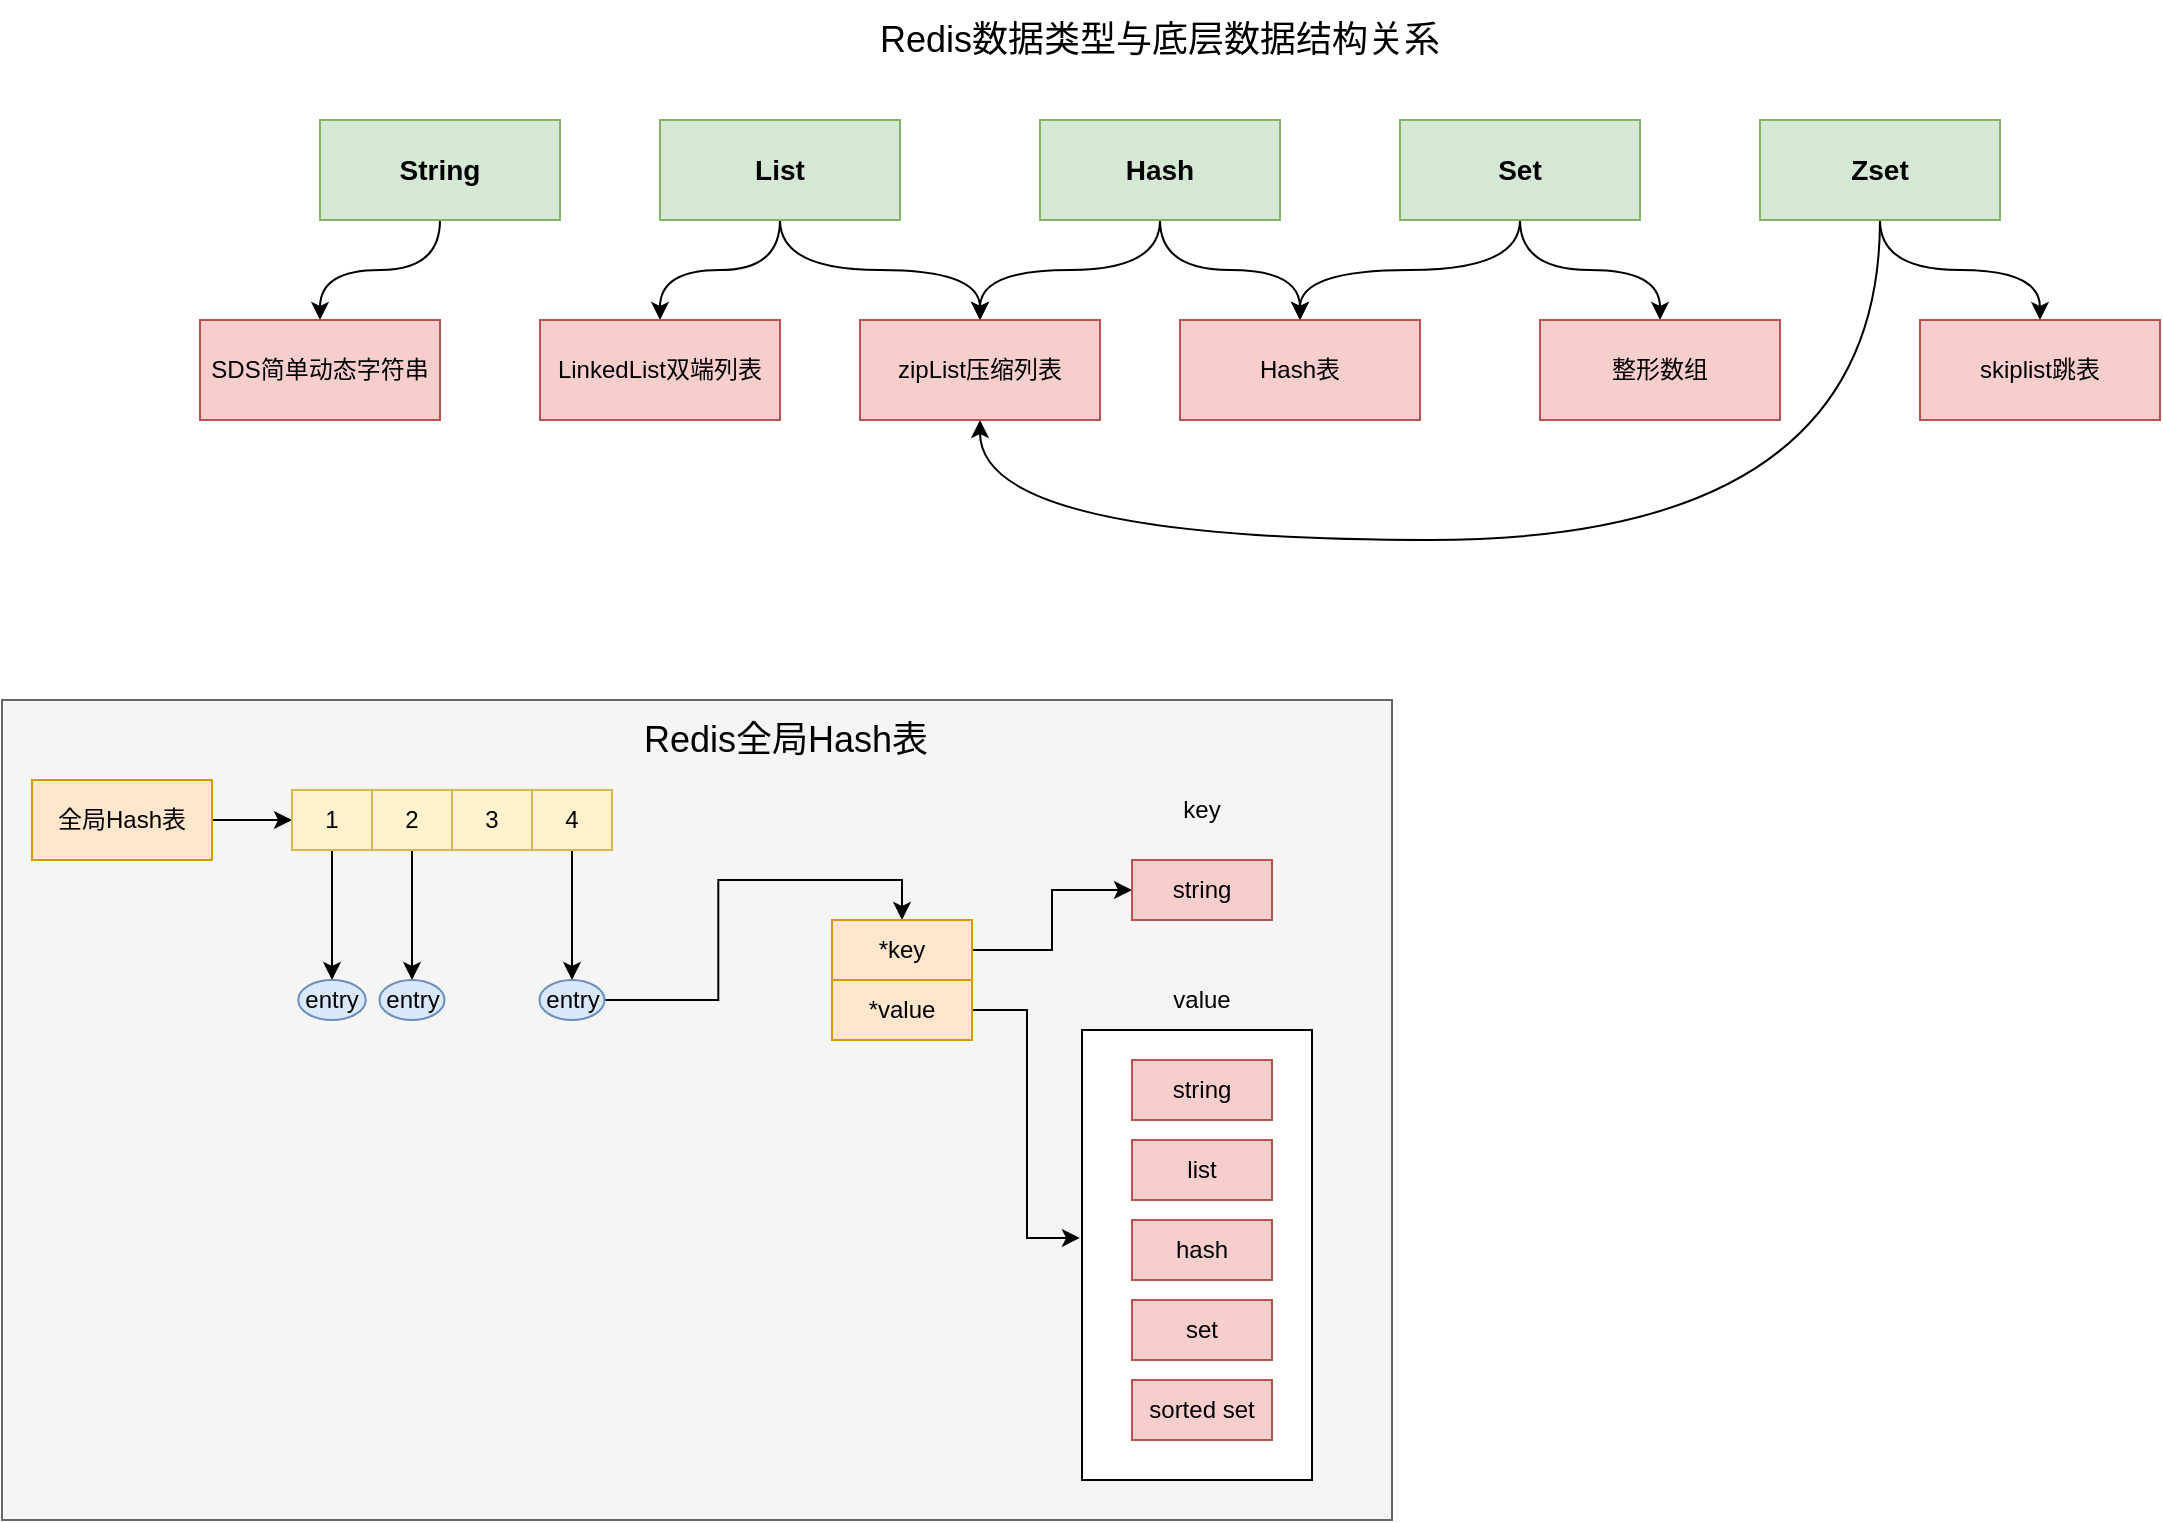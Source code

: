 <mxfile version="14.2.4" type="github">
  <diagram id="rHR57I6DLGnxftyuOtbe" name="Page-1">
    <mxGraphModel dx="1708" dy="1760" grid="1" gridSize="10" guides="1" tooltips="1" connect="1" arrows="1" fold="1" page="1" pageScale="1" pageWidth="827" pageHeight="1169" math="0" shadow="0">
      <root>
        <mxCell id="0" />
        <mxCell id="1" parent="0" />
        <mxCell id="DV7GeYdOk8mDye4ZN2CC-62" value="" style="verticalLabelPosition=bottom;verticalAlign=top;html=1;shape=mxgraph.basic.rect;fillColor2=none;strokeWidth=1;size=20;indent=5;fillColor=#f5f5f5;strokeColor=#666666;fontColor=#333333;" vertex="1" parent="1">
          <mxGeometry x="-175" y="150" width="695" height="410" as="geometry" />
        </mxCell>
        <mxCell id="DV7GeYdOk8mDye4ZN2CC-59" value="" style="verticalLabelPosition=bottom;verticalAlign=top;html=1;shape=mxgraph.basic.rect;fillColor2=none;strokeWidth=1;size=20;indent=5;" vertex="1" parent="1">
          <mxGeometry x="365" y="315" width="115" height="225" as="geometry" />
        </mxCell>
        <mxCell id="DV7GeYdOk8mDye4ZN2CC-16" style="edgeStyle=orthogonalEdgeStyle;curved=1;rounded=0;orthogonalLoop=1;jettySize=auto;html=1;entryX=0.5;entryY=0;entryDx=0;entryDy=0;" edge="1" parent="1" source="DV7GeYdOk8mDye4ZN2CC-1" target="DV7GeYdOk8mDye4ZN2CC-6">
          <mxGeometry relative="1" as="geometry" />
        </mxCell>
        <mxCell id="DV7GeYdOk8mDye4ZN2CC-1" value="&lt;b&gt;&lt;font style=&quot;font-size: 14px&quot;&gt;String&lt;/font&gt;&lt;/b&gt;" style="rounded=0;whiteSpace=wrap;html=1;fillColor=#d5e8d4;strokeColor=#82b366;" vertex="1" parent="1">
          <mxGeometry x="-16" y="-140" width="120" height="50" as="geometry" />
        </mxCell>
        <mxCell id="DV7GeYdOk8mDye4ZN2CC-17" style="edgeStyle=orthogonalEdgeStyle;curved=1;rounded=0;orthogonalLoop=1;jettySize=auto;html=1;entryX=0.5;entryY=0;entryDx=0;entryDy=0;" edge="1" parent="1" source="DV7GeYdOk8mDye4ZN2CC-2" target="DV7GeYdOk8mDye4ZN2CC-7">
          <mxGeometry relative="1" as="geometry" />
        </mxCell>
        <mxCell id="DV7GeYdOk8mDye4ZN2CC-18" style="edgeStyle=orthogonalEdgeStyle;curved=1;rounded=0;orthogonalLoop=1;jettySize=auto;html=1;entryX=0.5;entryY=0;entryDx=0;entryDy=0;" edge="1" parent="1" source="DV7GeYdOk8mDye4ZN2CC-2" target="DV7GeYdOk8mDye4ZN2CC-8">
          <mxGeometry relative="1" as="geometry" />
        </mxCell>
        <mxCell id="DV7GeYdOk8mDye4ZN2CC-2" value="&lt;font style=&quot;font-size: 14px&quot;&gt;&lt;b&gt;List&lt;/b&gt;&lt;/font&gt;" style="rounded=0;whiteSpace=wrap;html=1;fillColor=#d5e8d4;strokeColor=#82b366;" vertex="1" parent="1">
          <mxGeometry x="154" y="-140" width="120" height="50" as="geometry" />
        </mxCell>
        <mxCell id="DV7GeYdOk8mDye4ZN2CC-19" style="edgeStyle=orthogonalEdgeStyle;curved=1;rounded=0;orthogonalLoop=1;jettySize=auto;html=1;" edge="1" parent="1" source="DV7GeYdOk8mDye4ZN2CC-3" target="DV7GeYdOk8mDye4ZN2CC-9">
          <mxGeometry relative="1" as="geometry" />
        </mxCell>
        <mxCell id="DV7GeYdOk8mDye4ZN2CC-20" style="edgeStyle=orthogonalEdgeStyle;curved=1;rounded=0;orthogonalLoop=1;jettySize=auto;html=1;" edge="1" parent="1" source="DV7GeYdOk8mDye4ZN2CC-3" target="DV7GeYdOk8mDye4ZN2CC-8">
          <mxGeometry relative="1" as="geometry" />
        </mxCell>
        <mxCell id="DV7GeYdOk8mDye4ZN2CC-3" value="&lt;font style=&quot;font-size: 14px&quot;&gt;&lt;b&gt;Hash&lt;/b&gt;&lt;/font&gt;" style="rounded=0;whiteSpace=wrap;html=1;fillColor=#d5e8d4;strokeColor=#82b366;" vertex="1" parent="1">
          <mxGeometry x="344" y="-140" width="120" height="50" as="geometry" />
        </mxCell>
        <mxCell id="DV7GeYdOk8mDye4ZN2CC-21" style="edgeStyle=orthogonalEdgeStyle;curved=1;rounded=0;orthogonalLoop=1;jettySize=auto;html=1;entryX=0.5;entryY=0;entryDx=0;entryDy=0;" edge="1" parent="1" source="DV7GeYdOk8mDye4ZN2CC-4" target="DV7GeYdOk8mDye4ZN2CC-9">
          <mxGeometry relative="1" as="geometry" />
        </mxCell>
        <mxCell id="DV7GeYdOk8mDye4ZN2CC-22" style="edgeStyle=orthogonalEdgeStyle;curved=1;rounded=0;orthogonalLoop=1;jettySize=auto;html=1;entryX=0.5;entryY=0;entryDx=0;entryDy=0;" edge="1" parent="1" source="DV7GeYdOk8mDye4ZN2CC-4" target="DV7GeYdOk8mDye4ZN2CC-10">
          <mxGeometry relative="1" as="geometry" />
        </mxCell>
        <mxCell id="DV7GeYdOk8mDye4ZN2CC-4" value="&lt;font style=&quot;font-size: 14px&quot;&gt;&lt;b&gt;Set&lt;/b&gt;&lt;/font&gt;" style="rounded=0;whiteSpace=wrap;html=1;fillColor=#d5e8d4;strokeColor=#82b366;" vertex="1" parent="1">
          <mxGeometry x="524" y="-140" width="120" height="50" as="geometry" />
        </mxCell>
        <mxCell id="DV7GeYdOk8mDye4ZN2CC-23" style="edgeStyle=orthogonalEdgeStyle;curved=1;rounded=0;orthogonalLoop=1;jettySize=auto;html=1;entryX=0.5;entryY=0;entryDx=0;entryDy=0;" edge="1" parent="1" source="DV7GeYdOk8mDye4ZN2CC-5" target="DV7GeYdOk8mDye4ZN2CC-11">
          <mxGeometry relative="1" as="geometry" />
        </mxCell>
        <mxCell id="DV7GeYdOk8mDye4ZN2CC-24" style="edgeStyle=orthogonalEdgeStyle;curved=1;rounded=0;orthogonalLoop=1;jettySize=auto;html=1;entryX=0.5;entryY=1;entryDx=0;entryDy=0;exitX=0.5;exitY=1;exitDx=0;exitDy=0;" edge="1" parent="1" source="DV7GeYdOk8mDye4ZN2CC-5" target="DV7GeYdOk8mDye4ZN2CC-8">
          <mxGeometry relative="1" as="geometry">
            <mxPoint x="314" y="20" as="targetPoint" />
            <Array as="points">
              <mxPoint x="764" y="70" />
              <mxPoint x="314" y="70" />
            </Array>
          </mxGeometry>
        </mxCell>
        <mxCell id="DV7GeYdOk8mDye4ZN2CC-5" value="&lt;font style=&quot;font-size: 14px&quot;&gt;&lt;b&gt;Zset&lt;/b&gt;&lt;/font&gt;" style="rounded=0;whiteSpace=wrap;html=1;fillColor=#d5e8d4;strokeColor=#82b366;" vertex="1" parent="1">
          <mxGeometry x="704" y="-140" width="120" height="50" as="geometry" />
        </mxCell>
        <mxCell id="DV7GeYdOk8mDye4ZN2CC-6" value="SDS简单动态字符串" style="rounded=0;whiteSpace=wrap;html=1;fillColor=#f8cecc;strokeColor=#b85450;" vertex="1" parent="1">
          <mxGeometry x="-76" y="-40" width="120" height="50" as="geometry" />
        </mxCell>
        <mxCell id="DV7GeYdOk8mDye4ZN2CC-7" value="LinkedList双端列表" style="rounded=0;whiteSpace=wrap;html=1;fillColor=#f8cecc;strokeColor=#b85450;" vertex="1" parent="1">
          <mxGeometry x="94" y="-40" width="120" height="50" as="geometry" />
        </mxCell>
        <mxCell id="DV7GeYdOk8mDye4ZN2CC-8" value="zipList压缩列表" style="rounded=0;whiteSpace=wrap;html=1;fillColor=#f8cecc;strokeColor=#b85450;" vertex="1" parent="1">
          <mxGeometry x="254" y="-40" width="120" height="50" as="geometry" />
        </mxCell>
        <mxCell id="DV7GeYdOk8mDye4ZN2CC-9" value="Hash表" style="rounded=0;whiteSpace=wrap;html=1;fillColor=#f8cecc;strokeColor=#b85450;" vertex="1" parent="1">
          <mxGeometry x="414" y="-40" width="120" height="50" as="geometry" />
        </mxCell>
        <mxCell id="DV7GeYdOk8mDye4ZN2CC-10" value="整形数组" style="rounded=0;whiteSpace=wrap;html=1;fillColor=#f8cecc;strokeColor=#b85450;" vertex="1" parent="1">
          <mxGeometry x="594" y="-40" width="120" height="50" as="geometry" />
        </mxCell>
        <mxCell id="DV7GeYdOk8mDye4ZN2CC-11" value="skiplist跳表" style="rounded=0;whiteSpace=wrap;html=1;fillColor=#f8cecc;strokeColor=#b85450;" vertex="1" parent="1">
          <mxGeometry x="784" y="-40" width="120" height="50" as="geometry" />
        </mxCell>
        <mxCell id="DV7GeYdOk8mDye4ZN2CC-25" value="&lt;font style=&quot;font-size: 18px&quot;&gt;Redis数据类型与底层数据结构关系&lt;/font&gt;" style="text;html=1;strokeColor=none;fillColor=none;align=center;verticalAlign=middle;whiteSpace=wrap;rounded=0;" vertex="1" parent="1">
          <mxGeometry x="259" y="-200" width="290" height="40" as="geometry" />
        </mxCell>
        <mxCell id="DV7GeYdOk8mDye4ZN2CC-35" style="edgeStyle=orthogonalEdgeStyle;rounded=0;orthogonalLoop=1;jettySize=auto;html=1;entryX=0;entryY=0.5;entryDx=0;entryDy=0;" edge="1" parent="1" source="DV7GeYdOk8mDye4ZN2CC-27" target="DV7GeYdOk8mDye4ZN2CC-30">
          <mxGeometry relative="1" as="geometry" />
        </mxCell>
        <mxCell id="DV7GeYdOk8mDye4ZN2CC-27" value="全局Hash表" style="rounded=0;whiteSpace=wrap;html=1;fillColor=#ffe6cc;strokeColor=#d79b00;" vertex="1" parent="1">
          <mxGeometry x="-160" y="190" width="90" height="40" as="geometry" />
        </mxCell>
        <mxCell id="DV7GeYdOk8mDye4ZN2CC-37" value="" style="edgeStyle=orthogonalEdgeStyle;rounded=0;orthogonalLoop=1;jettySize=auto;html=1;" edge="1" parent="1" source="DV7GeYdOk8mDye4ZN2CC-30">
          <mxGeometry relative="1" as="geometry">
            <mxPoint x="-10" y="290" as="targetPoint" />
          </mxGeometry>
        </mxCell>
        <mxCell id="DV7GeYdOk8mDye4ZN2CC-30" value="1" style="rounded=0;whiteSpace=wrap;html=1;fillColor=#fff2cc;strokeColor=#d6b656;" vertex="1" parent="1">
          <mxGeometry x="-30" y="195" width="40" height="30" as="geometry" />
        </mxCell>
        <mxCell id="DV7GeYdOk8mDye4ZN2CC-42" value="" style="edgeStyle=orthogonalEdgeStyle;rounded=0;orthogonalLoop=1;jettySize=auto;html=1;" edge="1" parent="1" source="DV7GeYdOk8mDye4ZN2CC-31" target="DV7GeYdOk8mDye4ZN2CC-41">
          <mxGeometry relative="1" as="geometry" />
        </mxCell>
        <mxCell id="DV7GeYdOk8mDye4ZN2CC-31" value="2" style="rounded=0;whiteSpace=wrap;html=1;fillColor=#fff2cc;strokeColor=#d6b656;" vertex="1" parent="1">
          <mxGeometry x="10" y="195" width="40" height="30" as="geometry" />
        </mxCell>
        <mxCell id="DV7GeYdOk8mDye4ZN2CC-32" value="3" style="rounded=0;whiteSpace=wrap;html=1;fillColor=#fff2cc;strokeColor=#d6b656;" vertex="1" parent="1">
          <mxGeometry x="50" y="195" width="40" height="30" as="geometry" />
        </mxCell>
        <mxCell id="DV7GeYdOk8mDye4ZN2CC-44" value="" style="edgeStyle=orthogonalEdgeStyle;rounded=0;orthogonalLoop=1;jettySize=auto;html=1;" edge="1" parent="1" source="DV7GeYdOk8mDye4ZN2CC-33" target="DV7GeYdOk8mDye4ZN2CC-43">
          <mxGeometry relative="1" as="geometry" />
        </mxCell>
        <mxCell id="DV7GeYdOk8mDye4ZN2CC-33" value="4" style="rounded=0;whiteSpace=wrap;html=1;fillColor=#fff2cc;strokeColor=#d6b656;" vertex="1" parent="1">
          <mxGeometry x="90" y="195" width="40" height="30" as="geometry" />
        </mxCell>
        <mxCell id="DV7GeYdOk8mDye4ZN2CC-38" value="entry" style="ellipse;whiteSpace=wrap;html=1;fillColor=#dae8fc;strokeColor=#6c8ebf;" vertex="1" parent="1">
          <mxGeometry x="-26.87" y="290" width="33.75" height="20" as="geometry" />
        </mxCell>
        <mxCell id="DV7GeYdOk8mDye4ZN2CC-41" value="entry" style="ellipse;whiteSpace=wrap;html=1;fillColor=#dae8fc;strokeColor=#6c8ebf;" vertex="1" parent="1">
          <mxGeometry x="13.75" y="290" width="32.5" height="20" as="geometry" />
        </mxCell>
        <mxCell id="DV7GeYdOk8mDye4ZN2CC-47" style="edgeStyle=orthogonalEdgeStyle;rounded=0;orthogonalLoop=1;jettySize=auto;html=1;entryX=0.5;entryY=0;entryDx=0;entryDy=0;" edge="1" parent="1" source="DV7GeYdOk8mDye4ZN2CC-43" target="DV7GeYdOk8mDye4ZN2CC-45">
          <mxGeometry relative="1" as="geometry" />
        </mxCell>
        <mxCell id="DV7GeYdOk8mDye4ZN2CC-43" value="entry" style="ellipse;whiteSpace=wrap;html=1;fillColor=#dae8fc;strokeColor=#6c8ebf;" vertex="1" parent="1">
          <mxGeometry x="93.75" y="290" width="32.5" height="20" as="geometry" />
        </mxCell>
        <mxCell id="DV7GeYdOk8mDye4ZN2CC-51" style="edgeStyle=orthogonalEdgeStyle;rounded=0;orthogonalLoop=1;jettySize=auto;html=1;entryX=0;entryY=0.5;entryDx=0;entryDy=0;" edge="1" parent="1" source="DV7GeYdOk8mDye4ZN2CC-45" target="DV7GeYdOk8mDye4ZN2CC-49">
          <mxGeometry relative="1" as="geometry" />
        </mxCell>
        <mxCell id="DV7GeYdOk8mDye4ZN2CC-45" value="*key" style="rounded=0;whiteSpace=wrap;html=1;fillColor=#ffe6cc;strokeColor=#d79b00;" vertex="1" parent="1">
          <mxGeometry x="240" y="260" width="70" height="30" as="geometry" />
        </mxCell>
        <mxCell id="DV7GeYdOk8mDye4ZN2CC-60" style="edgeStyle=orthogonalEdgeStyle;rounded=0;orthogonalLoop=1;jettySize=auto;html=1;entryX=-0.009;entryY=0.462;entryDx=0;entryDy=0;entryPerimeter=0;" edge="1" parent="1" source="DV7GeYdOk8mDye4ZN2CC-46" target="DV7GeYdOk8mDye4ZN2CC-59">
          <mxGeometry relative="1" as="geometry" />
        </mxCell>
        <mxCell id="DV7GeYdOk8mDye4ZN2CC-46" value="*value" style="rounded=0;whiteSpace=wrap;html=1;fillColor=#ffe6cc;strokeColor=#d79b00;" vertex="1" parent="1">
          <mxGeometry x="240" y="290" width="70" height="30" as="geometry" />
        </mxCell>
        <mxCell id="DV7GeYdOk8mDye4ZN2CC-49" value="string" style="rounded=0;whiteSpace=wrap;html=1;fillColor=#f8cecc;strokeColor=#b85450;" vertex="1" parent="1">
          <mxGeometry x="390" y="230" width="70" height="30" as="geometry" />
        </mxCell>
        <mxCell id="DV7GeYdOk8mDye4ZN2CC-53" value="string" style="rounded=0;whiteSpace=wrap;html=1;fillColor=#f8cecc;strokeColor=#b85450;" vertex="1" parent="1">
          <mxGeometry x="390" y="330" width="70" height="30" as="geometry" />
        </mxCell>
        <mxCell id="DV7GeYdOk8mDye4ZN2CC-54" value="list" style="rounded=0;whiteSpace=wrap;html=1;fillColor=#f8cecc;strokeColor=#b85450;" vertex="1" parent="1">
          <mxGeometry x="390" y="370" width="70" height="30" as="geometry" />
        </mxCell>
        <mxCell id="DV7GeYdOk8mDye4ZN2CC-55" value="hash" style="rounded=0;whiteSpace=wrap;html=1;fillColor=#f8cecc;strokeColor=#b85450;" vertex="1" parent="1">
          <mxGeometry x="390" y="410" width="70" height="30" as="geometry" />
        </mxCell>
        <mxCell id="DV7GeYdOk8mDye4ZN2CC-56" value="set" style="rounded=0;whiteSpace=wrap;html=1;fillColor=#f8cecc;strokeColor=#b85450;" vertex="1" parent="1">
          <mxGeometry x="390" y="450" width="70" height="30" as="geometry" />
        </mxCell>
        <mxCell id="DV7GeYdOk8mDye4ZN2CC-57" value="sorted set" style="rounded=0;whiteSpace=wrap;html=1;fillColor=#f8cecc;strokeColor=#b85450;" vertex="1" parent="1">
          <mxGeometry x="390" y="490" width="70" height="30" as="geometry" />
        </mxCell>
        <mxCell id="DV7GeYdOk8mDye4ZN2CC-58" value="key" style="text;html=1;strokeColor=none;fillColor=none;align=center;verticalAlign=middle;whiteSpace=wrap;rounded=0;" vertex="1" parent="1">
          <mxGeometry x="405" y="195" width="40" height="20" as="geometry" />
        </mxCell>
        <mxCell id="DV7GeYdOk8mDye4ZN2CC-61" value="value" style="text;html=1;strokeColor=none;fillColor=none;align=center;verticalAlign=middle;whiteSpace=wrap;rounded=0;" vertex="1" parent="1">
          <mxGeometry x="405" y="290" width="40" height="20" as="geometry" />
        </mxCell>
        <mxCell id="DV7GeYdOk8mDye4ZN2CC-63" value="&lt;font style=&quot;font-size: 18px&quot;&gt;Redis全局Hash表&lt;/font&gt;" style="text;html=1;strokeColor=none;fillColor=none;align=center;verticalAlign=middle;whiteSpace=wrap;rounded=0;" vertex="1" parent="1">
          <mxGeometry x="134" y="160" width="166" height="20" as="geometry" />
        </mxCell>
      </root>
    </mxGraphModel>
  </diagram>
</mxfile>
